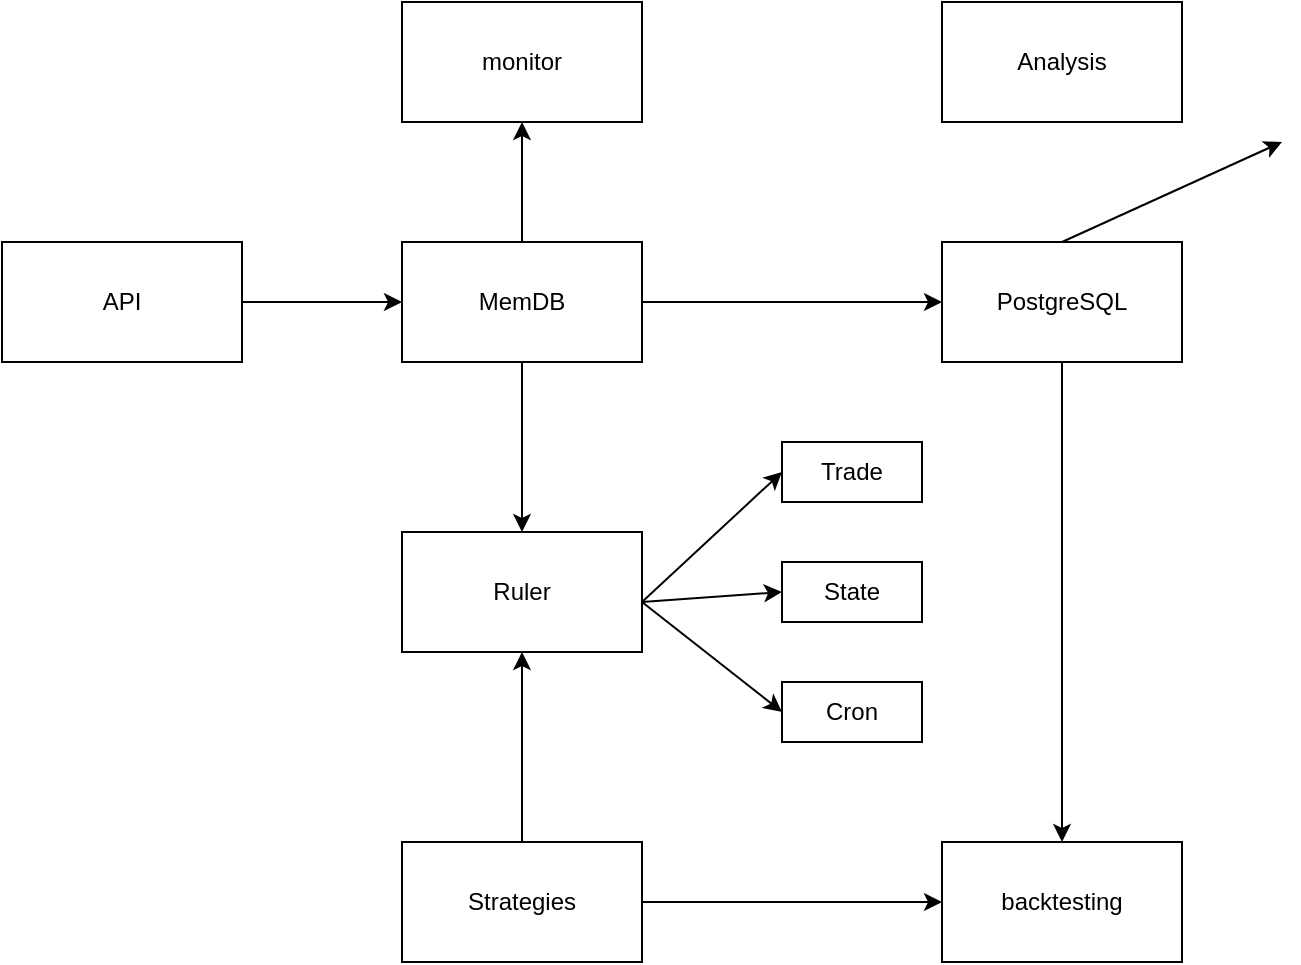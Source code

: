 <mxfile version="14.7.4" type="device" pages="2"><diagram id="lz8YZz-Jm4J5f-u6BX1Y" name="Page-1"><mxGraphModel dx="1168" dy="598" grid="1" gridSize="10" guides="1" tooltips="1" connect="1" arrows="1" fold="1" page="1" pageScale="1" pageWidth="827" pageHeight="1169" math="0" shadow="0"><root><mxCell id="0"/><mxCell id="1" parent="0"/><mxCell id="4jpFdIh1c_7b0zUQSS3v-1" value="API" style="rounded=0;whiteSpace=wrap;html=1;" parent="1" vertex="1"><mxGeometry x="30" y="130" width="120" height="60" as="geometry"/></mxCell><mxCell id="4jpFdIh1c_7b0zUQSS3v-2" value="PostgreSQL" style="rounded=0;whiteSpace=wrap;html=1;" parent="1" vertex="1"><mxGeometry x="500" y="130" width="120" height="60" as="geometry"/></mxCell><mxCell id="4jpFdIh1c_7b0zUQSS3v-3" value="MemDB" style="rounded=0;whiteSpace=wrap;html=1;" parent="1" vertex="1"><mxGeometry x="230" y="130" width="120" height="60" as="geometry"/></mxCell><mxCell id="4jpFdIh1c_7b0zUQSS3v-4" value="Ruler" style="rounded=0;whiteSpace=wrap;html=1;" parent="1" vertex="1"><mxGeometry x="230" y="275" width="120" height="60" as="geometry"/></mxCell><mxCell id="4jpFdIh1c_7b0zUQSS3v-5" value="" style="endArrow=classic;html=1;exitX=1;exitY=0.5;exitDx=0;exitDy=0;entryX=0;entryY=0.5;entryDx=0;entryDy=0;" parent="1" source="4jpFdIh1c_7b0zUQSS3v-1" target="4jpFdIh1c_7b0zUQSS3v-3" edge="1"><mxGeometry width="50" height="50" relative="1" as="geometry"><mxPoint x="330" y="330" as="sourcePoint"/><mxPoint x="380" y="280" as="targetPoint"/></mxGeometry></mxCell><mxCell id="4jpFdIh1c_7b0zUQSS3v-6" value="" style="endArrow=classic;html=1;exitX=1;exitY=0.5;exitDx=0;exitDy=0;entryX=0;entryY=0.5;entryDx=0;entryDy=0;" parent="1" source="4jpFdIh1c_7b0zUQSS3v-3" target="4jpFdIh1c_7b0zUQSS3v-2" edge="1"><mxGeometry width="50" height="50" relative="1" as="geometry"><mxPoint x="89.5" y="340" as="sourcePoint"/><mxPoint x="420" y="160" as="targetPoint"/></mxGeometry></mxCell><mxCell id="4jpFdIh1c_7b0zUQSS3v-7" value="Strategies" style="rounded=0;whiteSpace=wrap;html=1;" parent="1" vertex="1"><mxGeometry x="230" y="430" width="120" height="60" as="geometry"/></mxCell><mxCell id="4jpFdIh1c_7b0zUQSS3v-8" value="" style="endArrow=classic;html=1;exitX=0.5;exitY=0;exitDx=0;exitDy=0;entryX=0.5;entryY=1;entryDx=0;entryDy=0;" parent="1" source="4jpFdIh1c_7b0zUQSS3v-7" target="4jpFdIh1c_7b0zUQSS3v-4" edge="1"><mxGeometry width="50" height="50" relative="1" as="geometry"><mxPoint x="330" y="365" as="sourcePoint"/><mxPoint x="380" y="315" as="targetPoint"/></mxGeometry></mxCell><mxCell id="4jpFdIh1c_7b0zUQSS3v-9" value="" style="endArrow=classic;html=1;exitX=0.5;exitY=1;exitDx=0;exitDy=0;entryX=0.5;entryY=0;entryDx=0;entryDy=0;" parent="1" source="4jpFdIh1c_7b0zUQSS3v-3" target="4jpFdIh1c_7b0zUQSS3v-4" edge="1"><mxGeometry width="50" height="50" relative="1" as="geometry"><mxPoint x="330" y="330" as="sourcePoint"/><mxPoint x="290" y="240" as="targetPoint"/></mxGeometry></mxCell><mxCell id="4jpFdIh1c_7b0zUQSS3v-10" value="Trade" style="rounded=0;whiteSpace=wrap;html=1;" parent="1" vertex="1"><mxGeometry x="420" y="230" width="70" height="30" as="geometry"/></mxCell><mxCell id="4jpFdIh1c_7b0zUQSS3v-11" value="State" style="rounded=0;whiteSpace=wrap;html=1;" parent="1" vertex="1"><mxGeometry x="420" y="290" width="70" height="30" as="geometry"/></mxCell><mxCell id="4jpFdIh1c_7b0zUQSS3v-12" value="Cron" style="rounded=0;whiteSpace=wrap;html=1;" parent="1" vertex="1"><mxGeometry x="420" y="350" width="70" height="30" as="geometry"/></mxCell><mxCell id="4jpFdIh1c_7b0zUQSS3v-14" value="" style="endArrow=classic;html=1;entryX=0;entryY=0.5;entryDx=0;entryDy=0;" parent="1" target="4jpFdIh1c_7b0zUQSS3v-10" edge="1"><mxGeometry width="50" height="50" relative="1" as="geometry"><mxPoint x="350" y="310" as="sourcePoint"/><mxPoint x="380" y="280" as="targetPoint"/></mxGeometry></mxCell><mxCell id="4jpFdIh1c_7b0zUQSS3v-15" value="" style="endArrow=classic;html=1;entryX=0;entryY=0.5;entryDx=0;entryDy=0;" parent="1" target="4jpFdIh1c_7b0zUQSS3v-11" edge="1"><mxGeometry width="50" height="50" relative="1" as="geometry"><mxPoint x="350" y="310" as="sourcePoint"/><mxPoint x="380" y="280" as="targetPoint"/></mxGeometry></mxCell><mxCell id="4jpFdIh1c_7b0zUQSS3v-16" value="" style="endArrow=classic;html=1;entryX=0;entryY=0.5;entryDx=0;entryDy=0;" parent="1" target="4jpFdIh1c_7b0zUQSS3v-12" edge="1"><mxGeometry width="50" height="50" relative="1" as="geometry"><mxPoint x="350" y="310" as="sourcePoint"/><mxPoint x="380" y="280" as="targetPoint"/></mxGeometry></mxCell><mxCell id="_MX2KknFZYwKXklRLJXU-1" value="monitor" style="rounded=0;whiteSpace=wrap;html=1;" vertex="1" parent="1"><mxGeometry x="230" y="10" width="120" height="60" as="geometry"/></mxCell><mxCell id="_MX2KknFZYwKXklRLJXU-2" value="" style="endArrow=classic;html=1;entryX=0.5;entryY=1;entryDx=0;entryDy=0;exitX=0.5;exitY=0;exitDx=0;exitDy=0;" edge="1" parent="1" source="4jpFdIh1c_7b0zUQSS3v-3" target="_MX2KknFZYwKXklRLJXU-1"><mxGeometry width="50" height="50" relative="1" as="geometry"><mxPoint x="330" y="330" as="sourcePoint"/><mxPoint x="380" y="280" as="targetPoint"/></mxGeometry></mxCell><mxCell id="_MX2KknFZYwKXklRLJXU-4" value="backtesting" style="rounded=0;whiteSpace=wrap;html=1;" vertex="1" parent="1"><mxGeometry x="500" y="430" width="120" height="60" as="geometry"/></mxCell><mxCell id="_MX2KknFZYwKXklRLJXU-5" value="" style="endArrow=classic;html=1;exitX=1;exitY=0.5;exitDx=0;exitDy=0;entryX=0;entryY=0.5;entryDx=0;entryDy=0;" edge="1" parent="1" source="4jpFdIh1c_7b0zUQSS3v-7" target="_MX2KknFZYwKXklRLJXU-4"><mxGeometry width="50" height="50" relative="1" as="geometry"><mxPoint x="400" y="500" as="sourcePoint"/><mxPoint x="450" y="450" as="targetPoint"/></mxGeometry></mxCell><mxCell id="_MX2KknFZYwKXklRLJXU-6" value="" style="endArrow=classic;html=1;exitX=0.5;exitY=1;exitDx=0;exitDy=0;entryX=0.5;entryY=0;entryDx=0;entryDy=0;" edge="1" parent="1" source="4jpFdIh1c_7b0zUQSS3v-2" target="_MX2KknFZYwKXklRLJXU-4"><mxGeometry width="50" height="50" relative="1" as="geometry"><mxPoint x="580" y="380" as="sourcePoint"/><mxPoint x="630" y="330" as="targetPoint"/></mxGeometry></mxCell><mxCell id="_MX2KknFZYwKXklRLJXU-7" value="Analysis" style="rounded=0;whiteSpace=wrap;html=1;" vertex="1" parent="1"><mxGeometry x="500" y="10" width="120" height="60" as="geometry"/></mxCell><mxCell id="_MX2KknFZYwKXklRLJXU-8" value="" style="endArrow=classic;html=1;exitX=0.5;exitY=0;exitDx=0;exitDy=0;" edge="1" parent="1" source="4jpFdIh1c_7b0zUQSS3v-2"><mxGeometry width="50" height="50" relative="1" as="geometry"><mxPoint x="620" y="130" as="sourcePoint"/><mxPoint x="670" y="80" as="targetPoint"/></mxGeometry></mxCell></root></mxGraphModel></diagram><diagram id="yjmeb6MzV6857ytrUXgR" name="Page-1"><mxGraphModel><root><mxCell id="0"/><mxCell id="1" parent="0"/></root></mxGraphModel></diagram></mxfile>